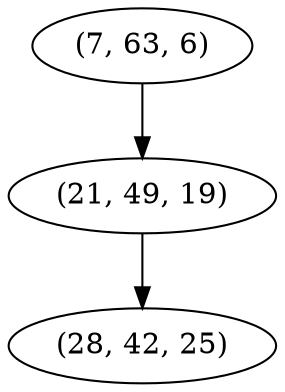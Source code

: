 digraph tree {
    "(7, 63, 6)";
    "(21, 49, 19)";
    "(28, 42, 25)";
    "(7, 63, 6)" -> "(21, 49, 19)";
    "(21, 49, 19)" -> "(28, 42, 25)";
}
